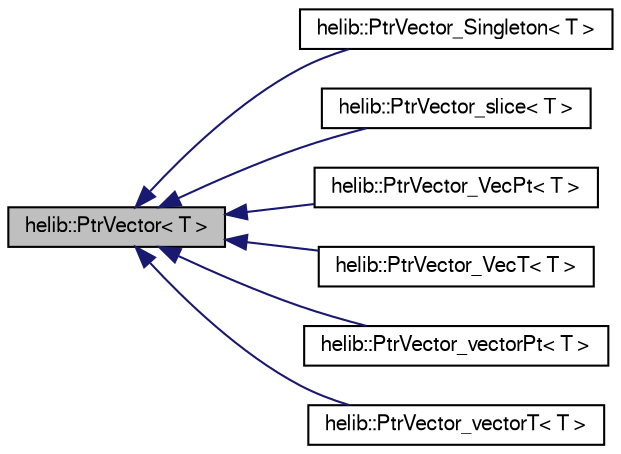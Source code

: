 digraph "helib::PtrVector&lt; T &gt;"
{
  edge [fontname="FreeSans",fontsize="10",labelfontname="FreeSans",labelfontsize="10"];
  node [fontname="FreeSans",fontsize="10",shape=record];
  rankdir="LR";
  Node0 [label="helib::PtrVector\< T \>",height=0.2,width=0.4,color="black", fillcolor="grey75", style="filled", fontcolor="black"];
  Node0 -> Node1 [dir="back",color="midnightblue",fontsize="10",style="solid"];
  Node1 [label="helib::PtrVector_Singleton\< T \>",height=0.2,width=0.4,color="black", fillcolor="white", style="filled",URL="$structhelib_1_1_ptr_vector___singleton.html",tooltip="An implementation of PtrVector from a single T object. "];
  Node0 -> Node2 [dir="back",color="midnightblue",fontsize="10",style="solid"];
  Node2 [label="helib::PtrVector_slice\< T \>",height=0.2,width=0.4,color="black", fillcolor="white", style="filled",URL="$structhelib_1_1_ptr_vector__slice.html",tooltip="An implementation of PtrVector as a slice of another PtrVector. "];
  Node0 -> Node3 [dir="back",color="midnightblue",fontsize="10",style="solid"];
  Node3 [label="helib::PtrVector_VecPt\< T \>",height=0.2,width=0.4,color="black", fillcolor="white", style="filled",URL="$structhelib_1_1_ptr_vector___vec_pt.html",tooltip="An implementation of PtrVector using Vec<T*> "];
  Node0 -> Node4 [dir="back",color="midnightblue",fontsize="10",style="solid"];
  Node4 [label="helib::PtrVector_VecT\< T \>",height=0.2,width=0.4,color="black", fillcolor="white", style="filled",URL="$structhelib_1_1_ptr_vector___vec_t.html",tooltip="An implementation of PtrVector using Vec<T> "];
  Node0 -> Node5 [dir="back",color="midnightblue",fontsize="10",style="solid"];
  Node5 [label="helib::PtrVector_vectorPt\< T \>",height=0.2,width=0.4,color="black", fillcolor="white", style="filled",URL="$structhelib_1_1_ptr_vector__vector_pt.html",tooltip="An implementation of PtrVector using vector<T*> "];
  Node0 -> Node6 [dir="back",color="midnightblue",fontsize="10",style="solid"];
  Node6 [label="helib::PtrVector_vectorT\< T \>",height=0.2,width=0.4,color="black", fillcolor="white", style="filled",URL="$structhelib_1_1_ptr_vector__vector_t.html",tooltip="An implementation of PtrVector using vector<T> "];
}
